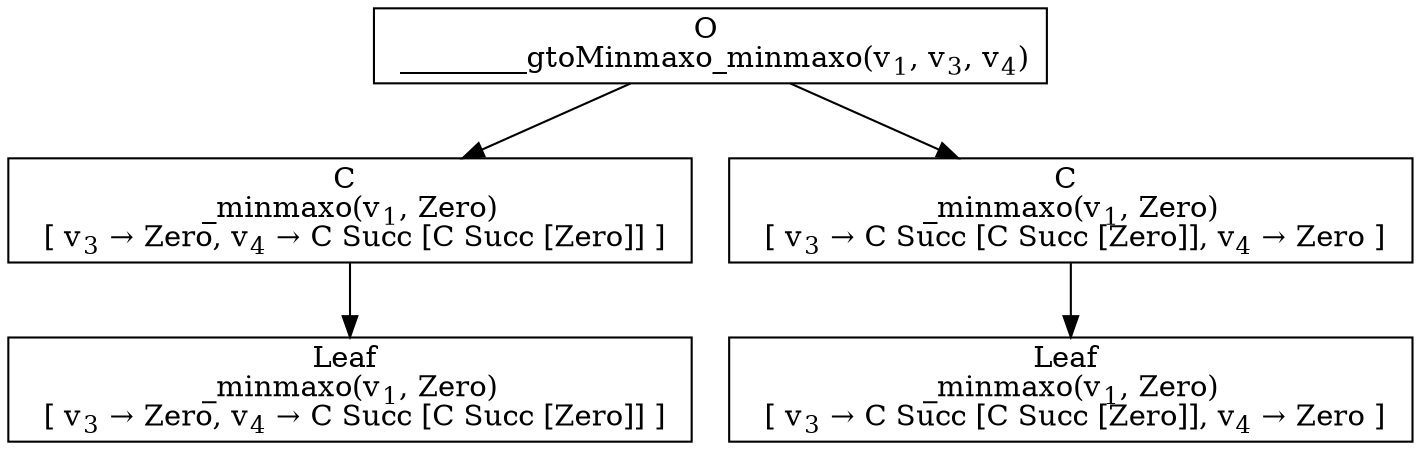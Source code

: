 digraph {
    graph [rankdir=TB
          ,bgcolor=transparent];
    node [shape=box
         ,fillcolor=white
         ,style=filled];
    0 [label=<O <BR/> _________gtoMinmaxo_minmaxo(v<SUB>1</SUB>, v<SUB>3</SUB>, v<SUB>4</SUB>)>];
    1 [label=<C <BR/> _minmaxo(v<SUB>1</SUB>, Zero) <BR/>  [ v<SUB>3</SUB> &rarr; Zero, v<SUB>4</SUB> &rarr; C Succ [C Succ [Zero]] ] >];
    2 [label=<C <BR/> _minmaxo(v<SUB>1</SUB>, Zero) <BR/>  [ v<SUB>3</SUB> &rarr; C Succ [C Succ [Zero]], v<SUB>4</SUB> &rarr; Zero ] >];
    3 [label=<Leaf <BR/> _minmaxo(v<SUB>1</SUB>, Zero) <BR/>  [ v<SUB>3</SUB> &rarr; Zero, v<SUB>4</SUB> &rarr; C Succ [C Succ [Zero]] ] >];
    4 [label=<Leaf <BR/> _minmaxo(v<SUB>1</SUB>, Zero) <BR/>  [ v<SUB>3</SUB> &rarr; C Succ [C Succ [Zero]], v<SUB>4</SUB> &rarr; Zero ] >];
    0 -> 1 [label=""];
    0 -> 2 [label=""];
    1 -> 3 [label=""];
    2 -> 4 [label=""];
}